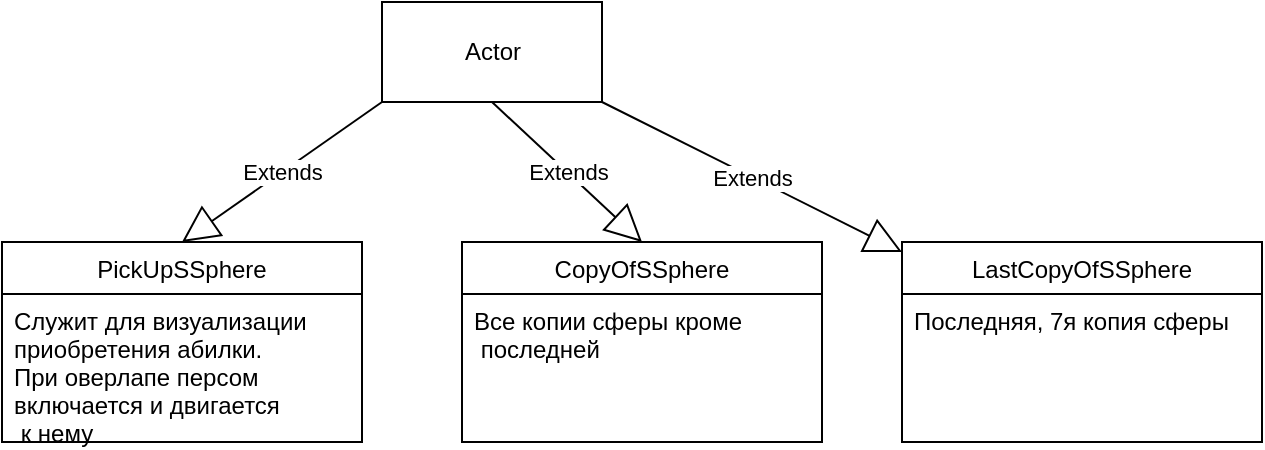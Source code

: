 <mxfile version="13.6.2" type="device"><diagram id="C5RBs43oDa-KdzZeNtuy" name="Page-1"><mxGraphModel dx="1359" dy="863" grid="1" gridSize="10" guides="1" tooltips="1" connect="1" arrows="1" fold="1" page="1" pageScale="1" pageWidth="827" pageHeight="1169" math="0" shadow="0"><root><mxCell id="WIyWlLk6GJQsqaUBKTNV-0"/><mxCell id="WIyWlLk6GJQsqaUBKTNV-1" parent="WIyWlLk6GJQsqaUBKTNV-0"/><mxCell id="2ddv5n-h7dRDnPX28ZdO-10" value="Actor&lt;br&gt;" style="html=1;" vertex="1" parent="WIyWlLk6GJQsqaUBKTNV-1"><mxGeometry x="340" y="50" width="110" height="50" as="geometry"/></mxCell><mxCell id="2ddv5n-h7dRDnPX28ZdO-11" value="Extends" style="endArrow=block;endSize=16;endFill=0;html=1;exitX=0;exitY=1;exitDx=0;exitDy=0;entryX=0.5;entryY=0;entryDx=0;entryDy=0;startFill=1;anchorPointDirection=1;fixDash=0;metaEdit=0;" edge="1" parent="WIyWlLk6GJQsqaUBKTNV-1" source="2ddv5n-h7dRDnPX28ZdO-10" target="2ddv5n-h7dRDnPX28ZdO-20"><mxGeometry width="160" relative="1" as="geometry"><mxPoint x="350" y="170" as="sourcePoint"/><mxPoint x="295" y="170" as="targetPoint"/></mxGeometry></mxCell><mxCell id="2ddv5n-h7dRDnPX28ZdO-17" value="Extends" style="endArrow=block;endSize=16;endFill=0;html=1;exitX=0.5;exitY=1;exitDx=0;exitDy=0;entryX=0.5;entryY=0;entryDx=0;entryDy=0;" edge="1" parent="WIyWlLk6GJQsqaUBKTNV-1" source="2ddv5n-h7dRDnPX28ZdO-10" target="2ddv5n-h7dRDnPX28ZdO-34"><mxGeometry width="160" relative="1" as="geometry"><mxPoint x="460" y="220" as="sourcePoint"/><mxPoint x="476.579" y="300" as="targetPoint"/></mxGeometry></mxCell><mxCell id="2ddv5n-h7dRDnPX28ZdO-18" value="Extends" style="endArrow=block;endSize=16;endFill=0;html=1;exitX=1;exitY=1;exitDx=0;exitDy=0;" edge="1" parent="WIyWlLk6GJQsqaUBKTNV-1" source="2ddv5n-h7dRDnPX28ZdO-10" target="2ddv5n-h7dRDnPX28ZdO-37"><mxGeometry width="160" relative="1" as="geometry"><mxPoint x="600" y="220" as="sourcePoint"/><mxPoint x="590" y="300" as="targetPoint"/></mxGeometry></mxCell><mxCell id="2ddv5n-h7dRDnPX28ZdO-20" value="PickUpSSphere" style="swimlane;fontStyle=0;childLayout=stackLayout;horizontal=1;startSize=26;fillColor=none;horizontalStack=0;resizeParent=1;resizeParentMax=0;resizeLast=0;collapsible=1;marginBottom=0;" vertex="1" parent="WIyWlLk6GJQsqaUBKTNV-1"><mxGeometry x="150" y="170" width="180" height="100" as="geometry"/></mxCell><mxCell id="2ddv5n-h7dRDnPX28ZdO-23" value="Служит для визуализации &#10;приобретения абилки.&#10;При оверлапе персом &#10;включается и двигается&#10; к нему" style="text;strokeColor=none;fillColor=none;align=left;verticalAlign=top;spacingLeft=4;spacingRight=4;overflow=hidden;rotatable=0;points=[[0,0.5],[1,0.5]];portConstraint=eastwest;" vertex="1" parent="WIyWlLk6GJQsqaUBKTNV-1"><mxGeometry x="150" y="196" width="180" height="74" as="geometry"/></mxCell><mxCell id="2ddv5n-h7dRDnPX28ZdO-35" value="Все копии сферы кроме&#10; последней" style="text;strokeColor=none;fillColor=none;align=left;verticalAlign=top;spacingLeft=4;spacingRight=4;overflow=hidden;rotatable=0;points=[[0,0.5],[1,0.5]];portConstraint=eastwest;" vertex="1" parent="WIyWlLk6GJQsqaUBKTNV-1"><mxGeometry x="380" y="196" width="180" height="74" as="geometry"/></mxCell><mxCell id="2ddv5n-h7dRDnPX28ZdO-36" value="Последняя, 7я копия сферы" style="text;strokeColor=none;fillColor=none;align=left;verticalAlign=top;spacingLeft=4;spacingRight=4;overflow=hidden;rotatable=0;points=[[0,0.5],[1,0.5]];portConstraint=eastwest;" vertex="1" parent="WIyWlLk6GJQsqaUBKTNV-1"><mxGeometry x="600" y="196" width="180" height="74" as="geometry"/></mxCell><mxCell id="2ddv5n-h7dRDnPX28ZdO-34" value="CopyOfSSphere" style="swimlane;fontStyle=0;childLayout=stackLayout;horizontal=1;startSize=26;fillColor=none;horizontalStack=0;resizeParent=1;resizeParentMax=0;resizeLast=0;collapsible=1;marginBottom=0;" vertex="1" parent="WIyWlLk6GJQsqaUBKTNV-1"><mxGeometry x="380" y="170" width="180" height="100" as="geometry"/></mxCell><mxCell id="2ddv5n-h7dRDnPX28ZdO-37" value="LastCopyOfSSphere" style="swimlane;fontStyle=0;childLayout=stackLayout;horizontal=1;startSize=26;fillColor=none;horizontalStack=0;resizeParent=1;resizeParentMax=0;resizeLast=0;collapsible=1;marginBottom=0;" vertex="1" parent="WIyWlLk6GJQsqaUBKTNV-1"><mxGeometry x="600" y="170" width="180" height="100" as="geometry"/></mxCell></root></mxGraphModel></diagram></mxfile>